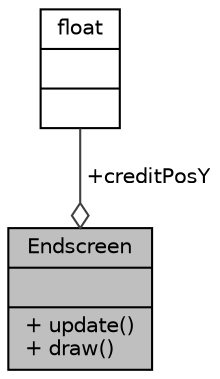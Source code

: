 digraph "Endscreen"
{
 // LATEX_PDF_SIZE
  bgcolor="transparent";
  edge [fontname="Helvetica",fontsize="10",labelfontname="Helvetica",labelfontsize="10"];
  node [fontname="Helvetica",fontsize="10",shape=record];
  Node1 [label="{Endscreen\n||+ update()\l+ draw()\l}",height=0.2,width=0.4,color="black", fillcolor="grey75", style="filled", fontcolor="black",tooltip=" "];
  Node2 -> Node1 [color="grey25",fontsize="10",style="solid",label=" +creditPosY" ,arrowhead="odiamond",fontname="Helvetica"];
  Node2 [label="{float\n||}",height=0.2,width=0.4,color="black",tooltip=" "];
}
